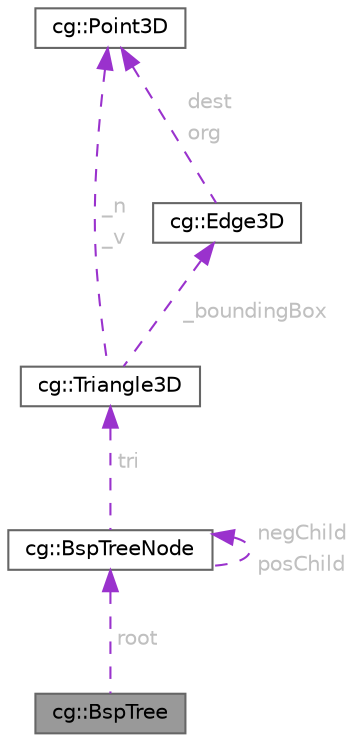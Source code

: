 digraph "cg::BspTree"
{
 // LATEX_PDF_SIZE
  bgcolor="transparent";
  edge [fontname=Helvetica,fontsize=10,labelfontname=Helvetica,labelfontsize=10];
  node [fontname=Helvetica,fontsize=10,shape=box,height=0.2,width=0.4];
  Node1 [id="Node000001",label="cg::BspTree",height=0.2,width=0.4,color="gray40", fillcolor="grey60", style="filled", fontcolor="black",tooltip=" "];
  Node2 -> Node1 [id="edge1_Node000001_Node000002",dir="back",color="darkorchid3",style="dashed",tooltip=" ",label=<<TABLE CELLBORDER="0" BORDER="0"><TR><TD VALIGN="top" ALIGN="LEFT" CELLPADDING="1" CELLSPACING="0">root</TD></TR>
</TABLE>> ,fontcolor="grey" ];
  Node2 [id="Node000002",label="cg::BspTreeNode",height=0.2,width=0.4,color="gray40", fillcolor="white", style="filled",URL="$classcg_1_1_bsp_tree_node.html",tooltip=" "];
  Node2 -> Node2 [id="edge2_Node000002_Node000002",dir="back",color="darkorchid3",style="dashed",tooltip=" ",label=<<TABLE CELLBORDER="0" BORDER="0"><TR><TD VALIGN="top" ALIGN="LEFT" CELLPADDING="1" CELLSPACING="0">negChild</TD></TR>
<TR><TD VALIGN="top" ALIGN="LEFT" CELLPADDING="1" CELLSPACING="0">posChild</TD></TR>
</TABLE>> ,fontcolor="grey" ];
  Node3 -> Node2 [id="edge3_Node000002_Node000003",dir="back",color="darkorchid3",style="dashed",tooltip=" ",label=<<TABLE CELLBORDER="0" BORDER="0"><TR><TD VALIGN="top" ALIGN="LEFT" CELLPADDING="1" CELLSPACING="0">tri</TD></TR>
</TABLE>> ,fontcolor="grey" ];
  Node3 [id="Node000003",label="cg::Triangle3D",height=0.2,width=0.4,color="gray40", fillcolor="white", style="filled",URL="$classcg_1_1_triangle3_d.html",tooltip=" "];
  Node4 -> Node3 [id="edge4_Node000003_Node000004",dir="back",color="darkorchid3",style="dashed",tooltip=" ",label=<<TABLE CELLBORDER="0" BORDER="0"><TR><TD VALIGN="top" ALIGN="LEFT" CELLPADDING="1" CELLSPACING="0">_n</TD></TR>
<TR><TD VALIGN="top" ALIGN="LEFT" CELLPADDING="1" CELLSPACING="0">_v</TD></TR>
</TABLE>> ,fontcolor="grey" ];
  Node4 [id="Node000004",label="cg::Point3D",height=0.2,width=0.4,color="gray40", fillcolor="white", style="filled",URL="$classcg_1_1_point3_d.html",tooltip=" "];
  Node5 -> Node3 [id="edge5_Node000003_Node000005",dir="back",color="darkorchid3",style="dashed",tooltip=" ",label=<<TABLE CELLBORDER="0" BORDER="0"><TR><TD VALIGN="top" ALIGN="LEFT" CELLPADDING="1" CELLSPACING="0">_boundingBox</TD></TR>
</TABLE>> ,fontcolor="grey" ];
  Node5 [id="Node000005",label="cg::Edge3D",height=0.2,width=0.4,color="gray40", fillcolor="white", style="filled",URL="$classcg_1_1_edge3_d.html",tooltip=" "];
  Node4 -> Node5 [id="edge6_Node000005_Node000004",dir="back",color="darkorchid3",style="dashed",tooltip=" ",label=<<TABLE CELLBORDER="0" BORDER="0"><TR><TD VALIGN="top" ALIGN="LEFT" CELLPADDING="1" CELLSPACING="0">dest</TD></TR>
<TR><TD VALIGN="top" ALIGN="LEFT" CELLPADDING="1" CELLSPACING="0">org</TD></TR>
</TABLE>> ,fontcolor="grey" ];
}
